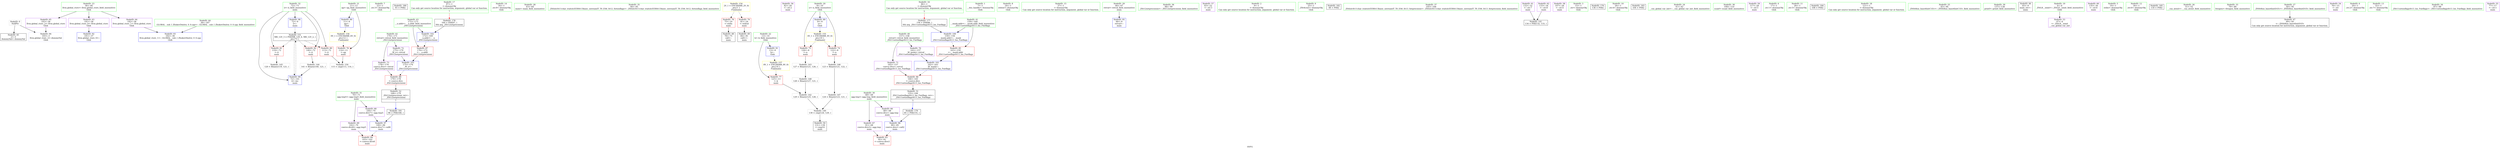 digraph "SVFG" {
	label="SVFG";

	Node0x5644fca6a350 [shape=record,color=grey,label="{NodeID: 0\nNullPtr}"];
	Node0x5644fca6a350 -> Node0x5644fca7d460[style=solid];
	Node0x5644fca6a350 -> Node0x5644fca80e30[style=solid];
	Node0x5644fca80a30 [shape=record,color=blue,label="{NodeID: 90\n11\<--9\nqq\<--\nGlob }"];
	Node0x5644fca80a30 -> Node0x5644fca8a990[style=dashed];
	Node0x5644fca7b090 [shape=record,color=green,label="{NodeID: 7\n22\<--1\n.str.3\<--dummyObj\nGlob }"];
	Node0x5644fca91060 [shape=record,color=black,label="{NodeID: 180\n93 = PHI()\n}"];
	Node0x5644fca7d7d0 [shape=record,color=blue,label="{NodeID: 97\n100\<--96\ncoerce.dive7\<--call6\nmain\n}"];
	Node0x5644fca7d7d0 -> Node0x5644fca80520[style=dashed];
	Node0x5644fca7b6e0 [shape=record,color=green,label="{NodeID: 14\n34\<--1\n.str.8\<--dummyObj\nGlob }"];
	Node0x5644fca7bde0 [shape=record,color=green,label="{NodeID: 21\n11\<--12\nqq\<--qq_field_insensitive\nGlob }"];
	Node0x5644fca7bde0 -> Node0x5644fca7fea0[style=solid];
	Node0x5644fca7bde0 -> Node0x5644fca80a30[style=solid];
	Node0x5644fca7c4e0 [shape=record,color=green,label="{NodeID: 28\n63\<--64\nmain\<--main_field_insensitive\n}"];
	Node0x5644fca7cb20 [shape=record,color=green,label="{NodeID: 35\n94\<--95\n_ZStlsIcSt11char_traitsIcEERSt13basic_ostreamIT_T0_ES6_St12_Setiosflags\<--_ZStlsIcSt11char_traitsIcEERSt13basic_ostreamIT_T0_ES6_St12_Setiosflags_field_insensitive\n}"];
	Node0x5644fca7d1c0 [shape=record,color=green,label="{NodeID: 42\n170\<--171\nretval\<--retval_field_insensitive\n_ZSt12setprecisioni\n}"];
	Node0x5644fca7d1c0 -> Node0x5644fca7fb60[style=solid];
	Node0x5644fca7d1c0 -> Node0x5644fca7fc30[style=solid];
	Node0x5644fca7e820 [shape=record,color=black,label="{NodeID: 49\n84\<--81\ncall1\<--\nmain\n}"];
	Node0x5644fca7edd0 [shape=record,color=purple,label="{NodeID: 56\n82\<--20\n\<--.str.2\nmain\n}"];
	Node0x5644fca85240 [shape=record,color=grey,label="{NodeID: 146\n123 = Binary(121, 122, )\n}"];
	Node0x5644fca85240 -> Node0x5644fca853c0[style=solid];
	Node0x5644fca7f380 [shape=record,color=purple,label="{NodeID: 63\n191\<--36\nllvm.global_ctors_0\<--llvm.global_ctors\nGlob }"];
	Node0x5644fca7f380 -> Node0x5644fca80c30[style=solid];
	Node0x5644fca7f9c0 [shape=record,color=purple,label="{NodeID: 70\n162\<--157\n_M_mask\<--retval\n_ZSt11setiosflagsSt13_Ios_Fmtflags\n}"];
	Node0x5644fca7f9c0 -> Node0x5644fca7db10[style=solid];
	Node0x5644fca7ff70 [shape=record,color=red,label="{NodeID: 77\n125\<--13\n\<--k\nmain\n}"];
	Node0x5644fca7ff70 -> Node0x5644fca84c40[style=solid];
	Node0x5644fca80520 [shape=record,color=red,label="{NodeID: 84\n103\<--102\n\<--coerce.dive8\nmain\n}"];
	Node0x5644fca794b0 [shape=record,color=green,label="{NodeID: 1\n7\<--1\n__dso_handle\<--dummyObj\nGlob }"];
	Node0x5644fca80b30 [shape=record,color=blue,label="{NodeID: 91\n13\<--9\nk\<--\nGlob }"];
	Node0x5644fca80b30 -> Node0x5644fca8aa70[style=dashed];
	Node0x5644fca7b120 [shape=record,color=green,label="{NodeID: 8\n24\<--1\nstdout\<--dummyObj\nGlob }"];
	Node0x5644fca91130 [shape=record,color=black,label="{NodeID: 181\n96 = PHI(168, )\n}"];
	Node0x5644fca91130 -> Node0x5644fca7d7d0[style=solid];
	Node0x5644fca7d8a0 [shape=record,color=blue,label="{NodeID: 98\n72\<--9\nii\<--\nmain\n}"];
	Node0x5644fca7d8a0 -> Node0x5644fca896a0[style=dashed];
	Node0x5644fca7b7e0 [shape=record,color=green,label="{NodeID: 15\n37\<--1\n\<--dummyObj\nCan only get source location for instruction, argument, global var or function.}"];
	Node0x5644fca7bee0 [shape=record,color=green,label="{NodeID: 22\n13\<--14\nk\<--k_field_insensitive\nGlob }"];
	Node0x5644fca7bee0 -> Node0x5644fca7ff70[style=solid];
	Node0x5644fca7bee0 -> Node0x5644fca80b30[style=solid];
	Node0x5644fca7c5e0 [shape=record,color=green,label="{NodeID: 29\n66\<--67\nretval\<--retval_field_insensitive\nmain\n}"];
	Node0x5644fca7c5e0 -> Node0x5644fca80f30[style=solid];
	Node0x5644fca7cc20 [shape=record,color=green,label="{NodeID: 36\n98\<--99\n_ZSt12setprecisioni\<--_ZSt12setprecisioni_field_insensitive\n}"];
	Node0x5644fca7d290 [shape=record,color=green,label="{NodeID: 43\n172\<--173\n__n.addr\<--__n.addr_field_insensitive\n_ZSt12setprecisioni\n}"];
	Node0x5644fca7d290 -> Node0x5644fca80790[style=solid];
	Node0x5644fca7d290 -> Node0x5644fca7dbe0[style=solid];
	Node0x5644fca7e8f0 [shape=record,color=black,label="{NodeID: 50\n131\<--130\n\<--cmp14\nmain\n}"];
	Node0x5644fca7eea0 [shape=record,color=purple,label="{NodeID: 57\n83\<--22\n\<--.str.3\nmain\n}"];
	Node0x5644fca853c0 [shape=record,color=grey,label="{NodeID: 147\n124 = Binary(123, 121, )\n}"];
	Node0x5644fca853c0 -> Node0x5644fca856c0[style=solid];
	Node0x5644fca7f480 [shape=record,color=purple,label="{NodeID: 64\n192\<--36\nllvm.global_ctors_1\<--llvm.global_ctors\nGlob }"];
	Node0x5644fca7f480 -> Node0x5644fca80d30[style=solid];
	Node0x5644fca8a7a0 [shape=record,color=yellow,style=double,label="{NodeID: 154\n2V_1 = ENCHI(MR_2V_0)\npts\{1 \}\nFun[main]}"];
	Node0x5644fca8a7a0 -> Node0x5644fca80040[style=dashed];
	Node0x5644fca8a7a0 -> Node0x5644fca80110[style=dashed];
	Node0x5644fca7fa90 [shape=record,color=purple,label="{NodeID: 71\n165\<--157\ncoerce.dive\<--retval\n_ZSt11setiosflagsSt13_Ios_Fmtflags\n}"];
	Node0x5644fca7fa90 -> Node0x5644fca806c0[style=solid];
	Node0x5644fca80040 [shape=record,color=red,label="{NodeID: 78\n75\<--19\n\<--stdin\nmain\n}"];
	Node0x5644fca80040 -> Node0x5644fca7e750[style=solid];
	Node0x5644fca805f0 [shape=record,color=red,label="{NodeID: 85\n163\<--159\n\<--__mask.addr\n_ZSt11setiosflagsSt13_Ios_Fmtflags\n}"];
	Node0x5644fca805f0 -> Node0x5644fca7db10[style=solid];
	Node0x5644fca79540 [shape=record,color=green,label="{NodeID: 2\n9\<--1\n\<--dummyObj\nCan only get source location for instruction, argument, global var or function.}"];
	Node0x5644fca80c30 [shape=record,color=blue,label="{NodeID: 92\n191\<--37\nllvm.global_ctors_0\<--\nGlob }"];
	Node0x5644fca7b1e0 [shape=record,color=green,label="{NodeID: 9\n25\<--1\n_ZSt4cout\<--dummyObj\nGlob }"];
	Node0x5644fca912a0 [shape=record,color=black,label="{NodeID: 182\n48 = PHI()\n}"];
	Node0x5644fca7d970 [shape=record,color=blue,label="{NodeID: 99\n72\<--141\nii\<--inc\nmain\n}"];
	Node0x5644fca7d970 -> Node0x5644fca896a0[style=dashed];
	Node0x5644fca7b8e0 [shape=record,color=green,label="{NodeID: 16\n86\<--1\n\<--dummyObj\nCan only get source location for instruction, argument, global var or function.|{<s0>5}}"];
	Node0x5644fca7b8e0:s0 -> Node0x5644fca90a30[style=solid,color=red];
	Node0x5644fca7bfe0 [shape=record,color=green,label="{NodeID: 23\n36\<--40\nllvm.global_ctors\<--llvm.global_ctors_field_insensitive\nGlob }"];
	Node0x5644fca7bfe0 -> Node0x5644fca7f380[style=solid];
	Node0x5644fca7bfe0 -> Node0x5644fca7f480[style=solid];
	Node0x5644fca7bfe0 -> Node0x5644fca7f580[style=solid];
	Node0x5644fca7c6b0 [shape=record,color=green,label="{NodeID: 30\n68\<--69\nagg.tmp\<--agg.tmp_field_insensitive\nmain\n}"];
	Node0x5644fca7c6b0 -> Node0x5644fca7f680[style=solid];
	Node0x5644fca7c6b0 -> Node0x5644fca7f750[style=solid];
	Node0x5644fca7cd20 [shape=record,color=green,label="{NodeID: 37\n105\<--106\n_ZStlsIcSt11char_traitsIcEERSt13basic_ostreamIT_T0_ES6_St13_Setprecision\<--_ZStlsIcSt11char_traitsIcEERSt13basic_ostreamIT_T0_ES6_St13_Setprecision_field_insensitive\n}"];
	Node0x5644fca7d360 [shape=record,color=green,label="{NodeID: 44\n38\<--187\n_GLOBAL__sub_I_ZhukovDmitry_0_0.cpp\<--_GLOBAL__sub_I_ZhukovDmitry_0_0.cpp_field_insensitive\n}"];
	Node0x5644fca7d360 -> Node0x5644fca80d30[style=solid];
	Node0x5644fca7e9c0 [shape=record,color=black,label="{NodeID: 51\n155\<--166\n_ZSt11setiosflagsSt13_Ios_Fmtflags_ret\<--\n_ZSt11setiosflagsSt13_Ios_Fmtflags\n|{<s0>5}}"];
	Node0x5644fca7e9c0:s0 -> Node0x5644fca90e30[style=solid,color=blue];
	Node0x5644fc89ae40 [shape=record,color=black,label="{NodeID: 141\n134 = PHI(132, 133, )\n}"];
	Node0x5644fca7ef70 [shape=record,color=purple,label="{NodeID: 58\n107\<--26\n\<--.str.4\nmain\n}"];
	Node0x5644fca85540 [shape=record,color=grey,label="{NodeID: 148\n128 = Binary(127, 121, )\n}"];
	Node0x5644fca85540 -> Node0x5644fca84c40[style=solid];
	Node0x5644fca7f580 [shape=record,color=purple,label="{NodeID: 65\n193\<--36\nllvm.global_ctors_2\<--llvm.global_ctors\nGlob }"];
	Node0x5644fca7f580 -> Node0x5644fca80e30[style=solid];
	Node0x5644fca8a8b0 [shape=record,color=yellow,style=double,label="{NodeID: 155\n4V_1 = ENCHI(MR_4V_0)\npts\{10 \}\nFun[main]}"];
	Node0x5644fca8a8b0 -> Node0x5644fca7fd00[style=dashed];
	Node0x5644fca8a8b0 -> Node0x5644fca7fdd0[style=dashed];
	Node0x5644fca7fb60 [shape=record,color=purple,label="{NodeID: 72\n175\<--170\n_M_n\<--retval\n_ZSt12setprecisioni\n}"];
	Node0x5644fca7fb60 -> Node0x5644fca7dcb0[style=solid];
	Node0x5644fca80110 [shape=record,color=red,label="{NodeID: 79\n81\<--24\n\<--stdout\nmain\n}"];
	Node0x5644fca80110 -> Node0x5644fca7e820[style=solid];
	Node0x5644fca806c0 [shape=record,color=red,label="{NodeID: 86\n166\<--165\n\<--coerce.dive\n_ZSt11setiosflagsSt13_Ios_Fmtflags\n}"];
	Node0x5644fca806c0 -> Node0x5644fca7e9c0[style=solid];
	Node0x5644fca7a650 [shape=record,color=green,label="{NodeID: 3\n15\<--1\n.str\<--dummyObj\nGlob }"];
	Node0x5644fca90b00 [shape=record,color=black,label="{NodeID: 176\n136 = PHI()\n}"];
	Node0x5644fca80d30 [shape=record,color=blue,label="{NodeID: 93\n192\<--38\nllvm.global_ctors_1\<--_GLOBAL__sub_I_ZhukovDmitry_0_0.cpp\nGlob }"];
	Node0x5644fca7b2e0 [shape=record,color=green,label="{NodeID: 10\n26\<--1\n.str.4\<--dummyObj\nGlob }"];
	Node0x5644fca91370 [shape=record,color=black,label="{NodeID: 183\n104 = PHI()\n}"];
	Node0x5644fca7da40 [shape=record,color=blue,label="{NodeID: 100\n159\<--156\n__mask.addr\<--__mask\n_ZSt11setiosflagsSt13_Ios_Fmtflags\n}"];
	Node0x5644fca7da40 -> Node0x5644fca805f0[style=dashed];
	Node0x5644fca7b9e0 [shape=record,color=green,label="{NodeID: 17\n97\<--1\n\<--dummyObj\nCan only get source location for instruction, argument, global var or function.|{<s0>7}}"];
	Node0x5644fca7b9e0:s0 -> Node0x5644fca8fe00[style=solid,color=red];
	Node0x5644fca7c0e0 [shape=record,color=green,label="{NodeID: 24\n41\<--42\n__cxx_global_var_init\<--__cxx_global_var_init_field_insensitive\n}"];
	Node0x5644fca7c780 [shape=record,color=green,label="{NodeID: 31\n70\<--71\nagg.tmp5\<--agg.tmp5_field_insensitive\nmain\n}"];
	Node0x5644fca7c780 -> Node0x5644fca7f820[style=solid];
	Node0x5644fca7c780 -> Node0x5644fca7f8f0[style=solid];
	Node0x5644fca7ce20 [shape=record,color=green,label="{NodeID: 38\n109\<--110\nscanf\<--scanf_field_insensitive\n}"];
	Node0x5644fca7d460 [shape=record,color=black,label="{NodeID: 45\n2\<--3\ndummyVal\<--dummyVal\n}"];
	Node0x5644fca7ea90 [shape=record,color=black,label="{NodeID: 52\n168\<--179\n_ZSt12setprecisioni_ret\<--\n_ZSt12setprecisioni\n|{<s0>7}}"];
	Node0x5644fca7ea90:s0 -> Node0x5644fca91130[style=solid,color=blue];
	Node0x5644fca84c40 [shape=record,color=grey,label="{NodeID: 142\n129 = Binary(125, 128, )\n}"];
	Node0x5644fca84c40 -> Node0x5644fca856c0[style=solid];
	Node0x5644fca7f040 [shape=record,color=purple,label="{NodeID: 59\n117\<--28\n\<--.str.5\nmain\n}"];
	Node0x5644fca856c0 [shape=record,color=grey,label="{NodeID: 149\n130 = cmp(124, 129, )\n}"];
	Node0x5644fca856c0 -> Node0x5644fca7e8f0[style=solid];
	Node0x5644fca7f680 [shape=record,color=purple,label="{NodeID: 66\n89\<--68\ncoerce.dive\<--agg.tmp\nmain\n}"];
	Node0x5644fca7f680 -> Node0x5644fca7d700[style=solid];
	Node0x5644fca8a990 [shape=record,color=yellow,style=double,label="{NodeID: 156\n6V_1 = ENCHI(MR_6V_0)\npts\{12 \}\nFun[main]}"];
	Node0x5644fca8a990 -> Node0x5644fca7fea0[style=dashed];
	Node0x5644fca7fc30 [shape=record,color=purple,label="{NodeID: 73\n178\<--170\ncoerce.dive\<--retval\n_ZSt12setprecisioni\n}"];
	Node0x5644fca7fc30 -> Node0x5644fca80860[style=solid];
	Node0x5644fca801e0 [shape=record,color=red,label="{NodeID: 80\n113\<--72\n\<--ii\nmain\n}"];
	Node0x5644fca801e0 -> Node0x5644fca85840[style=solid];
	Node0x5644fca80790 [shape=record,color=red,label="{NodeID: 87\n176\<--172\n\<--__n.addr\n_ZSt12setprecisioni\n}"];
	Node0x5644fca80790 -> Node0x5644fca7dcb0[style=solid];
	Node0x5644fca7a6e0 [shape=record,color=green,label="{NodeID: 4\n17\<--1\n.str.1\<--dummyObj\nGlob }"];
	Node0x5644fca90a30 [shape=record,color=black,label="{NodeID: 177\n156 = PHI(86, )\n0th arg _ZSt11setiosflagsSt13_Ios_Fmtflags }"];
	Node0x5644fca90a30 -> Node0x5644fca7da40[style=solid];
	Node0x5644fca80e30 [shape=record,color=blue, style = dotted,label="{NodeID: 94\n193\<--3\nllvm.global_ctors_2\<--dummyVal\nGlob }"];
	Node0x5644fca7b3e0 [shape=record,color=green,label="{NodeID: 11\n28\<--1\n.str.5\<--dummyObj\nGlob }"];
	Node0x5644fca91440 [shape=record,color=black,label="{NodeID: 184\n108 = PHI()\n}"];
	Node0x5644fca7db10 [shape=record,color=blue,label="{NodeID: 101\n162\<--163\n_M_mask\<--\n_ZSt11setiosflagsSt13_Ios_Fmtflags\n}"];
	Node0x5644fca7db10 -> Node0x5644fca806c0[style=dashed];
	Node0x5644fca7bae0 [shape=record,color=green,label="{NodeID: 18\n121\<--1\n\<--dummyObj\nCan only get source location for instruction, argument, global var or function.}"];
	Node0x5644fca7c1e0 [shape=record,color=green,label="{NodeID: 25\n45\<--46\n_ZNSt8ios_base4InitC1Ev\<--_ZNSt8ios_base4InitC1Ev_field_insensitive\n}"];
	Node0x5644fca7c850 [shape=record,color=green,label="{NodeID: 32\n72\<--73\nii\<--ii_field_insensitive\nmain\n}"];
	Node0x5644fca7c850 -> Node0x5644fca801e0[style=solid];
	Node0x5644fca7c850 -> Node0x5644fca802b0[style=solid];
	Node0x5644fca7c850 -> Node0x5644fca80380[style=solid];
	Node0x5644fca7c850 -> Node0x5644fca7d8a0[style=solid];
	Node0x5644fca7c850 -> Node0x5644fca7d970[style=solid];
	Node0x5644fca7cf20 [shape=record,color=green,label="{NodeID: 39\n137\<--138\nprintf\<--printf_field_insensitive\n}"];
	Node0x5644fca7d560 [shape=record,color=black,label="{NodeID: 46\n65\<--9\nmain_ret\<--\nmain\n}"];
	Node0x5644fca7eb60 [shape=record,color=purple,label="{NodeID: 53\n47\<--4\n\<--_ZStL8__ioinit\n__cxx_global_var_init\n}"];
	Node0x5644fca84dc0 [shape=record,color=grey,label="{NodeID: 143\n127 = Binary(121, 126, )\n}"];
	Node0x5644fca84dc0 -> Node0x5644fca85540[style=solid];
	Node0x5644fca7f110 [shape=record,color=purple,label="{NodeID: 60\n135\<--30\n\<--.str.6\nmain\n}"];
	Node0x5644fca85840 [shape=record,color=grey,label="{NodeID: 150\n115 = cmp(113, 114, )\n}"];
	Node0x5644fca7f750 [shape=record,color=purple,label="{NodeID: 67\n91\<--68\ncoerce.dive3\<--agg.tmp\nmain\n}"];
	Node0x5644fca7f750 -> Node0x5644fca80450[style=solid];
	Node0x5644fca8aa70 [shape=record,color=yellow,style=double,label="{NodeID: 157\n8V_1 = ENCHI(MR_8V_0)\npts\{14 \}\nFun[main]}"];
	Node0x5644fca8aa70 -> Node0x5644fca7ff70[style=dashed];
	Node0x5644fca7fd00 [shape=record,color=red,label="{NodeID: 74\n122\<--8\n\<--n\nmain\n}"];
	Node0x5644fca7fd00 -> Node0x5644fca85240[style=solid];
	Node0x5644fca802b0 [shape=record,color=red,label="{NodeID: 81\n119\<--72\n\<--ii\nmain\n}"];
	Node0x5644fca802b0 -> Node0x5644fca850c0[style=solid];
	Node0x5644fca80860 [shape=record,color=red,label="{NodeID: 88\n179\<--178\n\<--coerce.dive\n_ZSt12setprecisioni\n}"];
	Node0x5644fca80860 -> Node0x5644fca7ea90[style=solid];
	Node0x5644fca7a770 [shape=record,color=green,label="{NodeID: 5\n19\<--1\nstdin\<--dummyObj\nGlob }"];
	Node0x5644fca8fe00 [shape=record,color=black,label="{NodeID: 178\n169 = PHI(97, )\n0th arg _ZSt12setprecisioni }"];
	Node0x5644fca8fe00 -> Node0x5644fca7dbe0[style=solid];
	Node0x5644fca80f30 [shape=record,color=blue,label="{NodeID: 95\n66\<--9\nretval\<--\nmain\n}"];
	Node0x5644fca7b4e0 [shape=record,color=green,label="{NodeID: 12\n30\<--1\n.str.6\<--dummyObj\nGlob }"];
	Node0x5644fca91510 [shape=record,color=black,label="{NodeID: 185\n118 = PHI()\n}"];
	Node0x5644fca7dbe0 [shape=record,color=blue,label="{NodeID: 102\n172\<--169\n__n.addr\<--__n\n_ZSt12setprecisioni\n}"];
	Node0x5644fca7dbe0 -> Node0x5644fca80790[style=dashed];
	Node0x5644fca7bbe0 [shape=record,color=green,label="{NodeID: 19\n4\<--6\n_ZStL8__ioinit\<--_ZStL8__ioinit_field_insensitive\nGlob }"];
	Node0x5644fca7bbe0 -> Node0x5644fca7eb60[style=solid];
	Node0x5644fca7c2e0 [shape=record,color=green,label="{NodeID: 26\n51\<--52\n__cxa_atexit\<--__cxa_atexit_field_insensitive\n}"];
	Node0x5644fca7c920 [shape=record,color=green,label="{NodeID: 33\n79\<--80\nfreopen\<--freopen_field_insensitive\n}"];
	Node0x5644fca7d020 [shape=record,color=green,label="{NodeID: 40\n157\<--158\nretval\<--retval_field_insensitive\n_ZSt11setiosflagsSt13_Ios_Fmtflags\n}"];
	Node0x5644fca7d020 -> Node0x5644fca7f9c0[style=solid];
	Node0x5644fca7d020 -> Node0x5644fca7fa90[style=solid];
	Node0x5644fca7d630 [shape=record,color=black,label="{NodeID: 47\n49\<--50\n\<--_ZNSt8ios_base4InitD1Ev\nCan only get source location for instruction, argument, global var or function.}"];
	Node0x5644fca7ec30 [shape=record,color=purple,label="{NodeID: 54\n76\<--15\n\<--.str\nmain\n}"];
	Node0x5644fca84f40 [shape=record,color=grey,label="{NodeID: 144\n141 = Binary(140, 121, )\n}"];
	Node0x5644fca84f40 -> Node0x5644fca7d970[style=solid];
	Node0x5644fca7f1e0 [shape=record,color=purple,label="{NodeID: 61\n132\<--32\n\<--.str.7\nmain\n}"];
	Node0x5644fca7f1e0 -> Node0x5644fc89ae40[style=solid];
	Node0x5644fca896a0 [shape=record,color=black,label="{NodeID: 151\nMR_12V_3 = PHI(MR_12V_4, MR_12V_2, )\npts\{73 \}\n}"];
	Node0x5644fca896a0 -> Node0x5644fca801e0[style=dashed];
	Node0x5644fca896a0 -> Node0x5644fca802b0[style=dashed];
	Node0x5644fca896a0 -> Node0x5644fca80380[style=dashed];
	Node0x5644fca896a0 -> Node0x5644fca7d970[style=dashed];
	Node0x5644fca7f820 [shape=record,color=purple,label="{NodeID: 68\n100\<--70\ncoerce.dive7\<--agg.tmp5\nmain\n}"];
	Node0x5644fca7f820 -> Node0x5644fca7d7d0[style=solid];
	Node0x5644fca7fdd0 [shape=record,color=red,label="{NodeID: 75\n126\<--8\n\<--n\nmain\n}"];
	Node0x5644fca7fdd0 -> Node0x5644fca84dc0[style=solid];
	Node0x5644fca80380 [shape=record,color=red,label="{NodeID: 82\n140\<--72\n\<--ii\nmain\n}"];
	Node0x5644fca80380 -> Node0x5644fca84f40[style=solid];
	Node0x5644fca80930 [shape=record,color=blue,label="{NodeID: 89\n8\<--9\nn\<--\nGlob }"];
	Node0x5644fca80930 -> Node0x5644fca8a8b0[style=dashed];
	Node0x5644fca7b000 [shape=record,color=green,label="{NodeID: 6\n20\<--1\n.str.2\<--dummyObj\nGlob }"];
	Node0x5644fca90e30 [shape=record,color=black,label="{NodeID: 179\n85 = PHI(155, )\n}"];
	Node0x5644fca90e30 -> Node0x5644fca7d700[style=solid];
	Node0x5644fca7d700 [shape=record,color=blue,label="{NodeID: 96\n89\<--85\ncoerce.dive\<--call2\nmain\n}"];
	Node0x5644fca7d700 -> Node0x5644fca80450[style=dashed];
	Node0x5644fca7b5e0 [shape=record,color=green,label="{NodeID: 13\n32\<--1\n.str.7\<--dummyObj\nGlob }"];
	Node0x5644fca7dcb0 [shape=record,color=blue,label="{NodeID: 103\n175\<--176\n_M_n\<--\n_ZSt12setprecisioni\n}"];
	Node0x5644fca7dcb0 -> Node0x5644fca80860[style=dashed];
	Node0x5644fca7bce0 [shape=record,color=green,label="{NodeID: 20\n8\<--10\nn\<--n_field_insensitive\nGlob }"];
	Node0x5644fca7bce0 -> Node0x5644fca7fd00[style=solid];
	Node0x5644fca7bce0 -> Node0x5644fca7fdd0[style=solid];
	Node0x5644fca7bce0 -> Node0x5644fca80930[style=solid];
	Node0x5644fca7c3e0 [shape=record,color=green,label="{NodeID: 27\n50\<--56\n_ZNSt8ios_base4InitD1Ev\<--_ZNSt8ios_base4InitD1Ev_field_insensitive\n}"];
	Node0x5644fca7c3e0 -> Node0x5644fca7d630[style=solid];
	Node0x5644fca7ca20 [shape=record,color=green,label="{NodeID: 34\n87\<--88\n_ZSt11setiosflagsSt13_Ios_Fmtflags\<--_ZSt11setiosflagsSt13_Ios_Fmtflags_field_insensitive\n}"];
	Node0x5644fca7d0f0 [shape=record,color=green,label="{NodeID: 41\n159\<--160\n__mask.addr\<--__mask.addr_field_insensitive\n_ZSt11setiosflagsSt13_Ios_Fmtflags\n}"];
	Node0x5644fca7d0f0 -> Node0x5644fca805f0[style=solid];
	Node0x5644fca7d0f0 -> Node0x5644fca7da40[style=solid];
	Node0x5644fca7e750 [shape=record,color=black,label="{NodeID: 48\n78\<--75\ncall\<--\nmain\n}"];
	Node0x5644fca7ed00 [shape=record,color=purple,label="{NodeID: 55\n77\<--17\n\<--.str.1\nmain\n}"];
	Node0x5644fca850c0 [shape=record,color=grey,label="{NodeID: 145\n120 = Binary(119, 121, )\n}"];
	Node0x5644fca7f2b0 [shape=record,color=purple,label="{NodeID: 62\n133\<--34\n\<--.str.8\nmain\n}"];
	Node0x5644fca7f2b0 -> Node0x5644fc89ae40[style=solid];
	Node0x5644fca7f8f0 [shape=record,color=purple,label="{NodeID: 69\n102\<--70\ncoerce.dive8\<--agg.tmp5\nmain\n}"];
	Node0x5644fca7f8f0 -> Node0x5644fca80520[style=solid];
	Node0x5644fca7fea0 [shape=record,color=red,label="{NodeID: 76\n114\<--11\n\<--qq\nmain\n}"];
	Node0x5644fca7fea0 -> Node0x5644fca85840[style=solid];
	Node0x5644fca80450 [shape=record,color=red,label="{NodeID: 83\n92\<--91\n\<--coerce.dive3\nmain\n}"];
}
